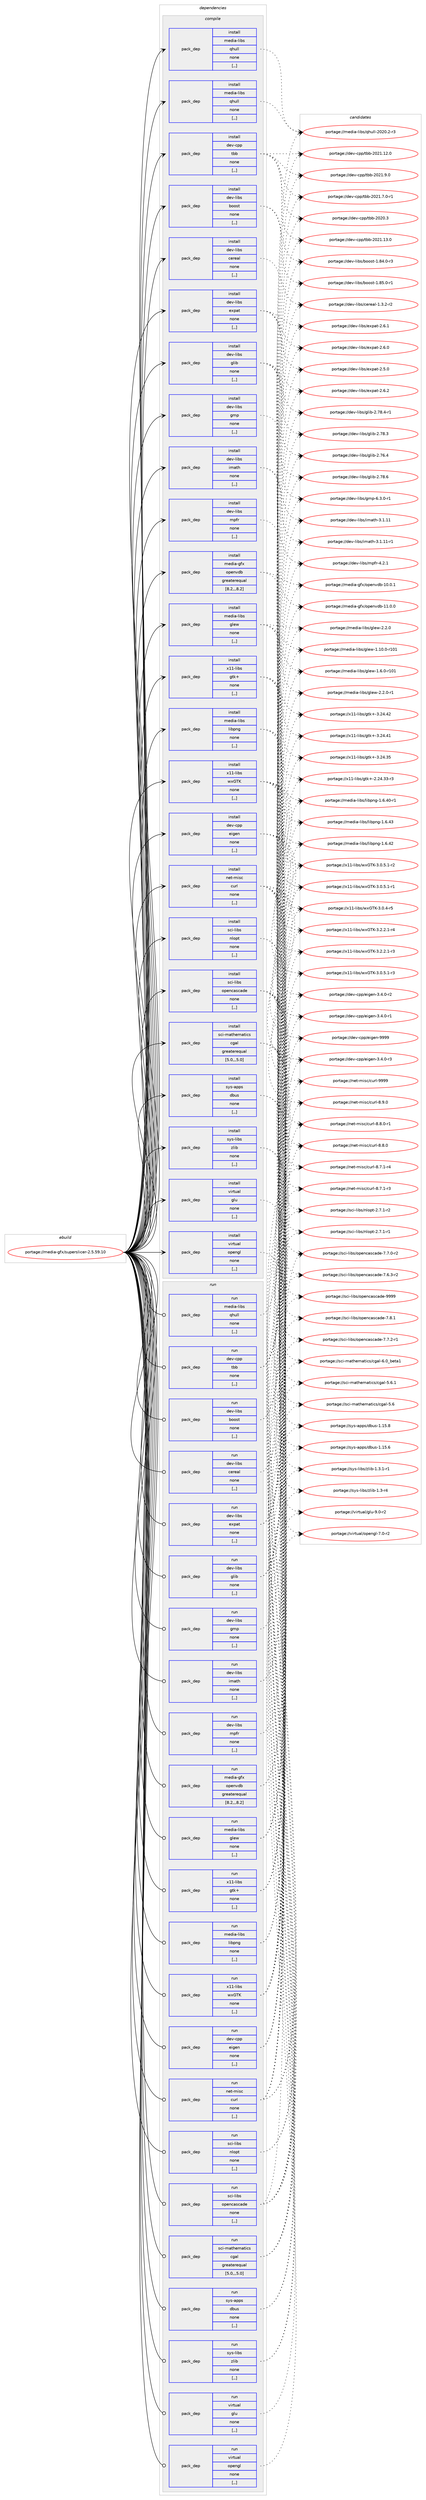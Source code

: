 digraph prolog {

# *************
# Graph options
# *************

newrank=true;
concentrate=true;
compound=true;
graph [rankdir=LR,fontname=Helvetica,fontsize=10,ranksep=1.5];#, ranksep=2.5, nodesep=0.2];
edge  [arrowhead=vee];
node  [fontname=Helvetica,fontsize=10];

# **********
# The ebuild
# **********

subgraph cluster_leftcol {
color=gray;
label=<<i>ebuild</i>>;
id [label="portage://media-gfx/superslicer-2.5.59.10", color=red, width=4, href="../media-gfx/superslicer-2.5.59.10.svg"];
}

# ****************
# The dependencies
# ****************

subgraph cluster_midcol {
color=gray;
label=<<i>dependencies</i>>;
subgraph cluster_compile {
fillcolor="#eeeeee";
style=filled;
label=<<i>compile</i>>;
subgraph pack218010 {
dependency294420 [label=<<TABLE BORDER="0" CELLBORDER="1" CELLSPACING="0" CELLPADDING="4" WIDTH="220"><TR><TD ROWSPAN="6" CELLPADDING="30">pack_dep</TD></TR><TR><TD WIDTH="110">install</TD></TR><TR><TD>dev-cpp</TD></TR><TR><TD>eigen</TD></TR><TR><TD>none</TD></TR><TR><TD>[,,]</TD></TR></TABLE>>, shape=none, color=blue];
}
id:e -> dependency294420:w [weight=20,style="solid",arrowhead="vee"];
subgraph pack218011 {
dependency294421 [label=<<TABLE BORDER="0" CELLBORDER="1" CELLSPACING="0" CELLPADDING="4" WIDTH="220"><TR><TD ROWSPAN="6" CELLPADDING="30">pack_dep</TD></TR><TR><TD WIDTH="110">install</TD></TR><TR><TD>dev-cpp</TD></TR><TR><TD>tbb</TD></TR><TR><TD>none</TD></TR><TR><TD>[,,]</TD></TR></TABLE>>, shape=none, color=blue];
}
id:e -> dependency294421:w [weight=20,style="solid",arrowhead="vee"];
subgraph pack218012 {
dependency294422 [label=<<TABLE BORDER="0" CELLBORDER="1" CELLSPACING="0" CELLPADDING="4" WIDTH="220"><TR><TD ROWSPAN="6" CELLPADDING="30">pack_dep</TD></TR><TR><TD WIDTH="110">install</TD></TR><TR><TD>dev-libs</TD></TR><TR><TD>boost</TD></TR><TR><TD>none</TD></TR><TR><TD>[,,]</TD></TR></TABLE>>, shape=none, color=blue];
}
id:e -> dependency294422:w [weight=20,style="solid",arrowhead="vee"];
subgraph pack218013 {
dependency294423 [label=<<TABLE BORDER="0" CELLBORDER="1" CELLSPACING="0" CELLPADDING="4" WIDTH="220"><TR><TD ROWSPAN="6" CELLPADDING="30">pack_dep</TD></TR><TR><TD WIDTH="110">install</TD></TR><TR><TD>dev-libs</TD></TR><TR><TD>cereal</TD></TR><TR><TD>none</TD></TR><TR><TD>[,,]</TD></TR></TABLE>>, shape=none, color=blue];
}
id:e -> dependency294423:w [weight=20,style="solid",arrowhead="vee"];
subgraph pack218014 {
dependency294424 [label=<<TABLE BORDER="0" CELLBORDER="1" CELLSPACING="0" CELLPADDING="4" WIDTH="220"><TR><TD ROWSPAN="6" CELLPADDING="30">pack_dep</TD></TR><TR><TD WIDTH="110">install</TD></TR><TR><TD>dev-libs</TD></TR><TR><TD>expat</TD></TR><TR><TD>none</TD></TR><TR><TD>[,,]</TD></TR></TABLE>>, shape=none, color=blue];
}
id:e -> dependency294424:w [weight=20,style="solid",arrowhead="vee"];
subgraph pack218015 {
dependency294425 [label=<<TABLE BORDER="0" CELLBORDER="1" CELLSPACING="0" CELLPADDING="4" WIDTH="220"><TR><TD ROWSPAN="6" CELLPADDING="30">pack_dep</TD></TR><TR><TD WIDTH="110">install</TD></TR><TR><TD>dev-libs</TD></TR><TR><TD>glib</TD></TR><TR><TD>none</TD></TR><TR><TD>[,,]</TD></TR></TABLE>>, shape=none, color=blue];
}
id:e -> dependency294425:w [weight=20,style="solid",arrowhead="vee"];
subgraph pack218016 {
dependency294426 [label=<<TABLE BORDER="0" CELLBORDER="1" CELLSPACING="0" CELLPADDING="4" WIDTH="220"><TR><TD ROWSPAN="6" CELLPADDING="30">pack_dep</TD></TR><TR><TD WIDTH="110">install</TD></TR><TR><TD>dev-libs</TD></TR><TR><TD>gmp</TD></TR><TR><TD>none</TD></TR><TR><TD>[,,]</TD></TR></TABLE>>, shape=none, color=blue];
}
id:e -> dependency294426:w [weight=20,style="solid",arrowhead="vee"];
subgraph pack218017 {
dependency294427 [label=<<TABLE BORDER="0" CELLBORDER="1" CELLSPACING="0" CELLPADDING="4" WIDTH="220"><TR><TD ROWSPAN="6" CELLPADDING="30">pack_dep</TD></TR><TR><TD WIDTH="110">install</TD></TR><TR><TD>dev-libs</TD></TR><TR><TD>imath</TD></TR><TR><TD>none</TD></TR><TR><TD>[,,]</TD></TR></TABLE>>, shape=none, color=blue];
}
id:e -> dependency294427:w [weight=20,style="solid",arrowhead="vee"];
subgraph pack218018 {
dependency294428 [label=<<TABLE BORDER="0" CELLBORDER="1" CELLSPACING="0" CELLPADDING="4" WIDTH="220"><TR><TD ROWSPAN="6" CELLPADDING="30">pack_dep</TD></TR><TR><TD WIDTH="110">install</TD></TR><TR><TD>dev-libs</TD></TR><TR><TD>mpfr</TD></TR><TR><TD>none</TD></TR><TR><TD>[,,]</TD></TR></TABLE>>, shape=none, color=blue];
}
id:e -> dependency294428:w [weight=20,style="solid",arrowhead="vee"];
subgraph pack218019 {
dependency294429 [label=<<TABLE BORDER="0" CELLBORDER="1" CELLSPACING="0" CELLPADDING="4" WIDTH="220"><TR><TD ROWSPAN="6" CELLPADDING="30">pack_dep</TD></TR><TR><TD WIDTH="110">install</TD></TR><TR><TD>media-gfx</TD></TR><TR><TD>openvdb</TD></TR><TR><TD>greaterequal</TD></TR><TR><TD>[8.2,,,8.2]</TD></TR></TABLE>>, shape=none, color=blue];
}
id:e -> dependency294429:w [weight=20,style="solid",arrowhead="vee"];
subgraph pack218020 {
dependency294430 [label=<<TABLE BORDER="0" CELLBORDER="1" CELLSPACING="0" CELLPADDING="4" WIDTH="220"><TR><TD ROWSPAN="6" CELLPADDING="30">pack_dep</TD></TR><TR><TD WIDTH="110">install</TD></TR><TR><TD>media-libs</TD></TR><TR><TD>glew</TD></TR><TR><TD>none</TD></TR><TR><TD>[,,]</TD></TR></TABLE>>, shape=none, color=blue];
}
id:e -> dependency294430:w [weight=20,style="solid",arrowhead="vee"];
subgraph pack218021 {
dependency294431 [label=<<TABLE BORDER="0" CELLBORDER="1" CELLSPACING="0" CELLPADDING="4" WIDTH="220"><TR><TD ROWSPAN="6" CELLPADDING="30">pack_dep</TD></TR><TR><TD WIDTH="110">install</TD></TR><TR><TD>media-libs</TD></TR><TR><TD>libpng</TD></TR><TR><TD>none</TD></TR><TR><TD>[,,]</TD></TR></TABLE>>, shape=none, color=blue];
}
id:e -> dependency294431:w [weight=20,style="solid",arrowhead="vee"];
subgraph pack218022 {
dependency294432 [label=<<TABLE BORDER="0" CELLBORDER="1" CELLSPACING="0" CELLPADDING="4" WIDTH="220"><TR><TD ROWSPAN="6" CELLPADDING="30">pack_dep</TD></TR><TR><TD WIDTH="110">install</TD></TR><TR><TD>media-libs</TD></TR><TR><TD>qhull</TD></TR><TR><TD>none</TD></TR><TR><TD>[,,]</TD></TR></TABLE>>, shape=none, color=blue];
}
id:e -> dependency294432:w [weight=20,style="solid",arrowhead="vee"];
subgraph pack218023 {
dependency294433 [label=<<TABLE BORDER="0" CELLBORDER="1" CELLSPACING="0" CELLPADDING="4" WIDTH="220"><TR><TD ROWSPAN="6" CELLPADDING="30">pack_dep</TD></TR><TR><TD WIDTH="110">install</TD></TR><TR><TD>media-libs</TD></TR><TR><TD>qhull</TD></TR><TR><TD>none</TD></TR><TR><TD>[,,]</TD></TR></TABLE>>, shape=none, color=blue];
}
id:e -> dependency294433:w [weight=20,style="solid",arrowhead="vee"];
subgraph pack218024 {
dependency294434 [label=<<TABLE BORDER="0" CELLBORDER="1" CELLSPACING="0" CELLPADDING="4" WIDTH="220"><TR><TD ROWSPAN="6" CELLPADDING="30">pack_dep</TD></TR><TR><TD WIDTH="110">install</TD></TR><TR><TD>net-misc</TD></TR><TR><TD>curl</TD></TR><TR><TD>none</TD></TR><TR><TD>[,,]</TD></TR></TABLE>>, shape=none, color=blue];
}
id:e -> dependency294434:w [weight=20,style="solid",arrowhead="vee"];
subgraph pack218025 {
dependency294435 [label=<<TABLE BORDER="0" CELLBORDER="1" CELLSPACING="0" CELLPADDING="4" WIDTH="220"><TR><TD ROWSPAN="6" CELLPADDING="30">pack_dep</TD></TR><TR><TD WIDTH="110">install</TD></TR><TR><TD>sci-libs</TD></TR><TR><TD>nlopt</TD></TR><TR><TD>none</TD></TR><TR><TD>[,,]</TD></TR></TABLE>>, shape=none, color=blue];
}
id:e -> dependency294435:w [weight=20,style="solid",arrowhead="vee"];
subgraph pack218026 {
dependency294436 [label=<<TABLE BORDER="0" CELLBORDER="1" CELLSPACING="0" CELLPADDING="4" WIDTH="220"><TR><TD ROWSPAN="6" CELLPADDING="30">pack_dep</TD></TR><TR><TD WIDTH="110">install</TD></TR><TR><TD>sci-libs</TD></TR><TR><TD>opencascade</TD></TR><TR><TD>none</TD></TR><TR><TD>[,,]</TD></TR></TABLE>>, shape=none, color=blue];
}
id:e -> dependency294436:w [weight=20,style="solid",arrowhead="vee"];
subgraph pack218027 {
dependency294437 [label=<<TABLE BORDER="0" CELLBORDER="1" CELLSPACING="0" CELLPADDING="4" WIDTH="220"><TR><TD ROWSPAN="6" CELLPADDING="30">pack_dep</TD></TR><TR><TD WIDTH="110">install</TD></TR><TR><TD>sci-mathematics</TD></TR><TR><TD>cgal</TD></TR><TR><TD>greaterequal</TD></TR><TR><TD>[5.0,,,5.0]</TD></TR></TABLE>>, shape=none, color=blue];
}
id:e -> dependency294437:w [weight=20,style="solid",arrowhead="vee"];
subgraph pack218028 {
dependency294438 [label=<<TABLE BORDER="0" CELLBORDER="1" CELLSPACING="0" CELLPADDING="4" WIDTH="220"><TR><TD ROWSPAN="6" CELLPADDING="30">pack_dep</TD></TR><TR><TD WIDTH="110">install</TD></TR><TR><TD>sys-apps</TD></TR><TR><TD>dbus</TD></TR><TR><TD>none</TD></TR><TR><TD>[,,]</TD></TR></TABLE>>, shape=none, color=blue];
}
id:e -> dependency294438:w [weight=20,style="solid",arrowhead="vee"];
subgraph pack218029 {
dependency294439 [label=<<TABLE BORDER="0" CELLBORDER="1" CELLSPACING="0" CELLPADDING="4" WIDTH="220"><TR><TD ROWSPAN="6" CELLPADDING="30">pack_dep</TD></TR><TR><TD WIDTH="110">install</TD></TR><TR><TD>sys-libs</TD></TR><TR><TD>zlib</TD></TR><TR><TD>none</TD></TR><TR><TD>[,,]</TD></TR></TABLE>>, shape=none, color=blue];
}
id:e -> dependency294439:w [weight=20,style="solid",arrowhead="vee"];
subgraph pack218030 {
dependency294440 [label=<<TABLE BORDER="0" CELLBORDER="1" CELLSPACING="0" CELLPADDING="4" WIDTH="220"><TR><TD ROWSPAN="6" CELLPADDING="30">pack_dep</TD></TR><TR><TD WIDTH="110">install</TD></TR><TR><TD>virtual</TD></TR><TR><TD>glu</TD></TR><TR><TD>none</TD></TR><TR><TD>[,,]</TD></TR></TABLE>>, shape=none, color=blue];
}
id:e -> dependency294440:w [weight=20,style="solid",arrowhead="vee"];
subgraph pack218031 {
dependency294441 [label=<<TABLE BORDER="0" CELLBORDER="1" CELLSPACING="0" CELLPADDING="4" WIDTH="220"><TR><TD ROWSPAN="6" CELLPADDING="30">pack_dep</TD></TR><TR><TD WIDTH="110">install</TD></TR><TR><TD>virtual</TD></TR><TR><TD>opengl</TD></TR><TR><TD>none</TD></TR><TR><TD>[,,]</TD></TR></TABLE>>, shape=none, color=blue];
}
id:e -> dependency294441:w [weight=20,style="solid",arrowhead="vee"];
subgraph pack218032 {
dependency294442 [label=<<TABLE BORDER="0" CELLBORDER="1" CELLSPACING="0" CELLPADDING="4" WIDTH="220"><TR><TD ROWSPAN="6" CELLPADDING="30">pack_dep</TD></TR><TR><TD WIDTH="110">install</TD></TR><TR><TD>x11-libs</TD></TR><TR><TD>gtk+</TD></TR><TR><TD>none</TD></TR><TR><TD>[,,]</TD></TR></TABLE>>, shape=none, color=blue];
}
id:e -> dependency294442:w [weight=20,style="solid",arrowhead="vee"];
subgraph pack218033 {
dependency294443 [label=<<TABLE BORDER="0" CELLBORDER="1" CELLSPACING="0" CELLPADDING="4" WIDTH="220"><TR><TD ROWSPAN="6" CELLPADDING="30">pack_dep</TD></TR><TR><TD WIDTH="110">install</TD></TR><TR><TD>x11-libs</TD></TR><TR><TD>wxGTK</TD></TR><TR><TD>none</TD></TR><TR><TD>[,,]</TD></TR></TABLE>>, shape=none, color=blue];
}
id:e -> dependency294443:w [weight=20,style="solid",arrowhead="vee"];
}
subgraph cluster_compileandrun {
fillcolor="#eeeeee";
style=filled;
label=<<i>compile and run</i>>;
}
subgraph cluster_run {
fillcolor="#eeeeee";
style=filled;
label=<<i>run</i>>;
subgraph pack218034 {
dependency294444 [label=<<TABLE BORDER="0" CELLBORDER="1" CELLSPACING="0" CELLPADDING="4" WIDTH="220"><TR><TD ROWSPAN="6" CELLPADDING="30">pack_dep</TD></TR><TR><TD WIDTH="110">run</TD></TR><TR><TD>dev-cpp</TD></TR><TR><TD>eigen</TD></TR><TR><TD>none</TD></TR><TR><TD>[,,]</TD></TR></TABLE>>, shape=none, color=blue];
}
id:e -> dependency294444:w [weight=20,style="solid",arrowhead="odot"];
subgraph pack218035 {
dependency294445 [label=<<TABLE BORDER="0" CELLBORDER="1" CELLSPACING="0" CELLPADDING="4" WIDTH="220"><TR><TD ROWSPAN="6" CELLPADDING="30">pack_dep</TD></TR><TR><TD WIDTH="110">run</TD></TR><TR><TD>dev-cpp</TD></TR><TR><TD>tbb</TD></TR><TR><TD>none</TD></TR><TR><TD>[,,]</TD></TR></TABLE>>, shape=none, color=blue];
}
id:e -> dependency294445:w [weight=20,style="solid",arrowhead="odot"];
subgraph pack218036 {
dependency294446 [label=<<TABLE BORDER="0" CELLBORDER="1" CELLSPACING="0" CELLPADDING="4" WIDTH="220"><TR><TD ROWSPAN="6" CELLPADDING="30">pack_dep</TD></TR><TR><TD WIDTH="110">run</TD></TR><TR><TD>dev-libs</TD></TR><TR><TD>boost</TD></TR><TR><TD>none</TD></TR><TR><TD>[,,]</TD></TR></TABLE>>, shape=none, color=blue];
}
id:e -> dependency294446:w [weight=20,style="solid",arrowhead="odot"];
subgraph pack218037 {
dependency294447 [label=<<TABLE BORDER="0" CELLBORDER="1" CELLSPACING="0" CELLPADDING="4" WIDTH="220"><TR><TD ROWSPAN="6" CELLPADDING="30">pack_dep</TD></TR><TR><TD WIDTH="110">run</TD></TR><TR><TD>dev-libs</TD></TR><TR><TD>cereal</TD></TR><TR><TD>none</TD></TR><TR><TD>[,,]</TD></TR></TABLE>>, shape=none, color=blue];
}
id:e -> dependency294447:w [weight=20,style="solid",arrowhead="odot"];
subgraph pack218038 {
dependency294448 [label=<<TABLE BORDER="0" CELLBORDER="1" CELLSPACING="0" CELLPADDING="4" WIDTH="220"><TR><TD ROWSPAN="6" CELLPADDING="30">pack_dep</TD></TR><TR><TD WIDTH="110">run</TD></TR><TR><TD>dev-libs</TD></TR><TR><TD>expat</TD></TR><TR><TD>none</TD></TR><TR><TD>[,,]</TD></TR></TABLE>>, shape=none, color=blue];
}
id:e -> dependency294448:w [weight=20,style="solid",arrowhead="odot"];
subgraph pack218039 {
dependency294449 [label=<<TABLE BORDER="0" CELLBORDER="1" CELLSPACING="0" CELLPADDING="4" WIDTH="220"><TR><TD ROWSPAN="6" CELLPADDING="30">pack_dep</TD></TR><TR><TD WIDTH="110">run</TD></TR><TR><TD>dev-libs</TD></TR><TR><TD>glib</TD></TR><TR><TD>none</TD></TR><TR><TD>[,,]</TD></TR></TABLE>>, shape=none, color=blue];
}
id:e -> dependency294449:w [weight=20,style="solid",arrowhead="odot"];
subgraph pack218040 {
dependency294450 [label=<<TABLE BORDER="0" CELLBORDER="1" CELLSPACING="0" CELLPADDING="4" WIDTH="220"><TR><TD ROWSPAN="6" CELLPADDING="30">pack_dep</TD></TR><TR><TD WIDTH="110">run</TD></TR><TR><TD>dev-libs</TD></TR><TR><TD>gmp</TD></TR><TR><TD>none</TD></TR><TR><TD>[,,]</TD></TR></TABLE>>, shape=none, color=blue];
}
id:e -> dependency294450:w [weight=20,style="solid",arrowhead="odot"];
subgraph pack218041 {
dependency294451 [label=<<TABLE BORDER="0" CELLBORDER="1" CELLSPACING="0" CELLPADDING="4" WIDTH="220"><TR><TD ROWSPAN="6" CELLPADDING="30">pack_dep</TD></TR><TR><TD WIDTH="110">run</TD></TR><TR><TD>dev-libs</TD></TR><TR><TD>imath</TD></TR><TR><TD>none</TD></TR><TR><TD>[,,]</TD></TR></TABLE>>, shape=none, color=blue];
}
id:e -> dependency294451:w [weight=20,style="solid",arrowhead="odot"];
subgraph pack218042 {
dependency294452 [label=<<TABLE BORDER="0" CELLBORDER="1" CELLSPACING="0" CELLPADDING="4" WIDTH="220"><TR><TD ROWSPAN="6" CELLPADDING="30">pack_dep</TD></TR><TR><TD WIDTH="110">run</TD></TR><TR><TD>dev-libs</TD></TR><TR><TD>mpfr</TD></TR><TR><TD>none</TD></TR><TR><TD>[,,]</TD></TR></TABLE>>, shape=none, color=blue];
}
id:e -> dependency294452:w [weight=20,style="solid",arrowhead="odot"];
subgraph pack218043 {
dependency294453 [label=<<TABLE BORDER="0" CELLBORDER="1" CELLSPACING="0" CELLPADDING="4" WIDTH="220"><TR><TD ROWSPAN="6" CELLPADDING="30">pack_dep</TD></TR><TR><TD WIDTH="110">run</TD></TR><TR><TD>media-gfx</TD></TR><TR><TD>openvdb</TD></TR><TR><TD>greaterequal</TD></TR><TR><TD>[8.2,,,8.2]</TD></TR></TABLE>>, shape=none, color=blue];
}
id:e -> dependency294453:w [weight=20,style="solid",arrowhead="odot"];
subgraph pack218044 {
dependency294454 [label=<<TABLE BORDER="0" CELLBORDER="1" CELLSPACING="0" CELLPADDING="4" WIDTH="220"><TR><TD ROWSPAN="6" CELLPADDING="30">pack_dep</TD></TR><TR><TD WIDTH="110">run</TD></TR><TR><TD>media-libs</TD></TR><TR><TD>glew</TD></TR><TR><TD>none</TD></TR><TR><TD>[,,]</TD></TR></TABLE>>, shape=none, color=blue];
}
id:e -> dependency294454:w [weight=20,style="solid",arrowhead="odot"];
subgraph pack218045 {
dependency294455 [label=<<TABLE BORDER="0" CELLBORDER="1" CELLSPACING="0" CELLPADDING="4" WIDTH="220"><TR><TD ROWSPAN="6" CELLPADDING="30">pack_dep</TD></TR><TR><TD WIDTH="110">run</TD></TR><TR><TD>media-libs</TD></TR><TR><TD>libpng</TD></TR><TR><TD>none</TD></TR><TR><TD>[,,]</TD></TR></TABLE>>, shape=none, color=blue];
}
id:e -> dependency294455:w [weight=20,style="solid",arrowhead="odot"];
subgraph pack218046 {
dependency294456 [label=<<TABLE BORDER="0" CELLBORDER="1" CELLSPACING="0" CELLPADDING="4" WIDTH="220"><TR><TD ROWSPAN="6" CELLPADDING="30">pack_dep</TD></TR><TR><TD WIDTH="110">run</TD></TR><TR><TD>media-libs</TD></TR><TR><TD>qhull</TD></TR><TR><TD>none</TD></TR><TR><TD>[,,]</TD></TR></TABLE>>, shape=none, color=blue];
}
id:e -> dependency294456:w [weight=20,style="solid",arrowhead="odot"];
subgraph pack218047 {
dependency294457 [label=<<TABLE BORDER="0" CELLBORDER="1" CELLSPACING="0" CELLPADDING="4" WIDTH="220"><TR><TD ROWSPAN="6" CELLPADDING="30">pack_dep</TD></TR><TR><TD WIDTH="110">run</TD></TR><TR><TD>net-misc</TD></TR><TR><TD>curl</TD></TR><TR><TD>none</TD></TR><TR><TD>[,,]</TD></TR></TABLE>>, shape=none, color=blue];
}
id:e -> dependency294457:w [weight=20,style="solid",arrowhead="odot"];
subgraph pack218048 {
dependency294458 [label=<<TABLE BORDER="0" CELLBORDER="1" CELLSPACING="0" CELLPADDING="4" WIDTH="220"><TR><TD ROWSPAN="6" CELLPADDING="30">pack_dep</TD></TR><TR><TD WIDTH="110">run</TD></TR><TR><TD>sci-libs</TD></TR><TR><TD>nlopt</TD></TR><TR><TD>none</TD></TR><TR><TD>[,,]</TD></TR></TABLE>>, shape=none, color=blue];
}
id:e -> dependency294458:w [weight=20,style="solid",arrowhead="odot"];
subgraph pack218049 {
dependency294459 [label=<<TABLE BORDER="0" CELLBORDER="1" CELLSPACING="0" CELLPADDING="4" WIDTH="220"><TR><TD ROWSPAN="6" CELLPADDING="30">pack_dep</TD></TR><TR><TD WIDTH="110">run</TD></TR><TR><TD>sci-libs</TD></TR><TR><TD>opencascade</TD></TR><TR><TD>none</TD></TR><TR><TD>[,,]</TD></TR></TABLE>>, shape=none, color=blue];
}
id:e -> dependency294459:w [weight=20,style="solid",arrowhead="odot"];
subgraph pack218050 {
dependency294460 [label=<<TABLE BORDER="0" CELLBORDER="1" CELLSPACING="0" CELLPADDING="4" WIDTH="220"><TR><TD ROWSPAN="6" CELLPADDING="30">pack_dep</TD></TR><TR><TD WIDTH="110">run</TD></TR><TR><TD>sci-mathematics</TD></TR><TR><TD>cgal</TD></TR><TR><TD>greaterequal</TD></TR><TR><TD>[5.0,,,5.0]</TD></TR></TABLE>>, shape=none, color=blue];
}
id:e -> dependency294460:w [weight=20,style="solid",arrowhead="odot"];
subgraph pack218051 {
dependency294461 [label=<<TABLE BORDER="0" CELLBORDER="1" CELLSPACING="0" CELLPADDING="4" WIDTH="220"><TR><TD ROWSPAN="6" CELLPADDING="30">pack_dep</TD></TR><TR><TD WIDTH="110">run</TD></TR><TR><TD>sys-apps</TD></TR><TR><TD>dbus</TD></TR><TR><TD>none</TD></TR><TR><TD>[,,]</TD></TR></TABLE>>, shape=none, color=blue];
}
id:e -> dependency294461:w [weight=20,style="solid",arrowhead="odot"];
subgraph pack218052 {
dependency294462 [label=<<TABLE BORDER="0" CELLBORDER="1" CELLSPACING="0" CELLPADDING="4" WIDTH="220"><TR><TD ROWSPAN="6" CELLPADDING="30">pack_dep</TD></TR><TR><TD WIDTH="110">run</TD></TR><TR><TD>sys-libs</TD></TR><TR><TD>zlib</TD></TR><TR><TD>none</TD></TR><TR><TD>[,,]</TD></TR></TABLE>>, shape=none, color=blue];
}
id:e -> dependency294462:w [weight=20,style="solid",arrowhead="odot"];
subgraph pack218053 {
dependency294463 [label=<<TABLE BORDER="0" CELLBORDER="1" CELLSPACING="0" CELLPADDING="4" WIDTH="220"><TR><TD ROWSPAN="6" CELLPADDING="30">pack_dep</TD></TR><TR><TD WIDTH="110">run</TD></TR><TR><TD>virtual</TD></TR><TR><TD>glu</TD></TR><TR><TD>none</TD></TR><TR><TD>[,,]</TD></TR></TABLE>>, shape=none, color=blue];
}
id:e -> dependency294463:w [weight=20,style="solid",arrowhead="odot"];
subgraph pack218054 {
dependency294464 [label=<<TABLE BORDER="0" CELLBORDER="1" CELLSPACING="0" CELLPADDING="4" WIDTH="220"><TR><TD ROWSPAN="6" CELLPADDING="30">pack_dep</TD></TR><TR><TD WIDTH="110">run</TD></TR><TR><TD>virtual</TD></TR><TR><TD>opengl</TD></TR><TR><TD>none</TD></TR><TR><TD>[,,]</TD></TR></TABLE>>, shape=none, color=blue];
}
id:e -> dependency294464:w [weight=20,style="solid",arrowhead="odot"];
subgraph pack218055 {
dependency294465 [label=<<TABLE BORDER="0" CELLBORDER="1" CELLSPACING="0" CELLPADDING="4" WIDTH="220"><TR><TD ROWSPAN="6" CELLPADDING="30">pack_dep</TD></TR><TR><TD WIDTH="110">run</TD></TR><TR><TD>x11-libs</TD></TR><TR><TD>gtk+</TD></TR><TR><TD>none</TD></TR><TR><TD>[,,]</TD></TR></TABLE>>, shape=none, color=blue];
}
id:e -> dependency294465:w [weight=20,style="solid",arrowhead="odot"];
subgraph pack218056 {
dependency294466 [label=<<TABLE BORDER="0" CELLBORDER="1" CELLSPACING="0" CELLPADDING="4" WIDTH="220"><TR><TD ROWSPAN="6" CELLPADDING="30">pack_dep</TD></TR><TR><TD WIDTH="110">run</TD></TR><TR><TD>x11-libs</TD></TR><TR><TD>wxGTK</TD></TR><TR><TD>none</TD></TR><TR><TD>[,,]</TD></TR></TABLE>>, shape=none, color=blue];
}
id:e -> dependency294466:w [weight=20,style="solid",arrowhead="odot"];
}
}

# **************
# The candidates
# **************

subgraph cluster_choices {
rank=same;
color=gray;
label=<<i>candidates</i>>;

subgraph choice218010 {
color=black;
nodesep=1;
choice1001011184599112112471011051031011104557575757 [label="portage://dev-cpp/eigen-9999", color=red, width=4,href="../dev-cpp/eigen-9999.svg"];
choice1001011184599112112471011051031011104551465246484511451 [label="portage://dev-cpp/eigen-3.4.0-r3", color=red, width=4,href="../dev-cpp/eigen-3.4.0-r3.svg"];
choice1001011184599112112471011051031011104551465246484511450 [label="portage://dev-cpp/eigen-3.4.0-r2", color=red, width=4,href="../dev-cpp/eigen-3.4.0-r2.svg"];
choice1001011184599112112471011051031011104551465246484511449 [label="portage://dev-cpp/eigen-3.4.0-r1", color=red, width=4,href="../dev-cpp/eigen-3.4.0-r1.svg"];
dependency294420:e -> choice1001011184599112112471011051031011104557575757:w [style=dotted,weight="100"];
dependency294420:e -> choice1001011184599112112471011051031011104551465246484511451:w [style=dotted,weight="100"];
dependency294420:e -> choice1001011184599112112471011051031011104551465246484511450:w [style=dotted,weight="100"];
dependency294420:e -> choice1001011184599112112471011051031011104551465246484511449:w [style=dotted,weight="100"];
}
subgraph choice218011 {
color=black;
nodesep=1;
choice100101118459911211247116989845504850494649514648 [label="portage://dev-cpp/tbb-2021.13.0", color=red, width=4,href="../dev-cpp/tbb-2021.13.0.svg"];
choice100101118459911211247116989845504850494649504648 [label="portage://dev-cpp/tbb-2021.12.0", color=red, width=4,href="../dev-cpp/tbb-2021.12.0.svg"];
choice1001011184599112112471169898455048504946574648 [label="portage://dev-cpp/tbb-2021.9.0", color=red, width=4,href="../dev-cpp/tbb-2021.9.0.svg"];
choice10010111845991121124711698984550485049465546484511449 [label="portage://dev-cpp/tbb-2021.7.0-r1", color=red, width=4,href="../dev-cpp/tbb-2021.7.0-r1.svg"];
choice100101118459911211247116989845504850484651 [label="portage://dev-cpp/tbb-2020.3", color=red, width=4,href="../dev-cpp/tbb-2020.3.svg"];
dependency294421:e -> choice100101118459911211247116989845504850494649514648:w [style=dotted,weight="100"];
dependency294421:e -> choice100101118459911211247116989845504850494649504648:w [style=dotted,weight="100"];
dependency294421:e -> choice1001011184599112112471169898455048504946574648:w [style=dotted,weight="100"];
dependency294421:e -> choice10010111845991121124711698984550485049465546484511449:w [style=dotted,weight="100"];
dependency294421:e -> choice100101118459911211247116989845504850484651:w [style=dotted,weight="100"];
}
subgraph choice218012 {
color=black;
nodesep=1;
choice10010111845108105981154798111111115116454946565346484511449 [label="portage://dev-libs/boost-1.85.0-r1", color=red, width=4,href="../dev-libs/boost-1.85.0-r1.svg"];
choice10010111845108105981154798111111115116454946565246484511451 [label="portage://dev-libs/boost-1.84.0-r3", color=red, width=4,href="../dev-libs/boost-1.84.0-r3.svg"];
dependency294422:e -> choice10010111845108105981154798111111115116454946565346484511449:w [style=dotted,weight="100"];
dependency294422:e -> choice10010111845108105981154798111111115116454946565246484511451:w [style=dotted,weight="100"];
}
subgraph choice218013 {
color=black;
nodesep=1;
choice10010111845108105981154799101114101971084549465146504511450 [label="portage://dev-libs/cereal-1.3.2-r2", color=red, width=4,href="../dev-libs/cereal-1.3.2-r2.svg"];
dependency294423:e -> choice10010111845108105981154799101114101971084549465146504511450:w [style=dotted,weight="100"];
}
subgraph choice218014 {
color=black;
nodesep=1;
choice10010111845108105981154710112011297116455046544650 [label="portage://dev-libs/expat-2.6.2", color=red, width=4,href="../dev-libs/expat-2.6.2.svg"];
choice10010111845108105981154710112011297116455046544649 [label="portage://dev-libs/expat-2.6.1", color=red, width=4,href="../dev-libs/expat-2.6.1.svg"];
choice10010111845108105981154710112011297116455046544648 [label="portage://dev-libs/expat-2.6.0", color=red, width=4,href="../dev-libs/expat-2.6.0.svg"];
choice10010111845108105981154710112011297116455046534648 [label="portage://dev-libs/expat-2.5.0", color=red, width=4,href="../dev-libs/expat-2.5.0.svg"];
dependency294424:e -> choice10010111845108105981154710112011297116455046544650:w [style=dotted,weight="100"];
dependency294424:e -> choice10010111845108105981154710112011297116455046544649:w [style=dotted,weight="100"];
dependency294424:e -> choice10010111845108105981154710112011297116455046544648:w [style=dotted,weight="100"];
dependency294424:e -> choice10010111845108105981154710112011297116455046534648:w [style=dotted,weight="100"];
}
subgraph choice218015 {
color=black;
nodesep=1;
choice1001011184510810598115471031081059845504655564654 [label="portage://dev-libs/glib-2.78.6", color=red, width=4,href="../dev-libs/glib-2.78.6.svg"];
choice10010111845108105981154710310810598455046555646524511449 [label="portage://dev-libs/glib-2.78.4-r1", color=red, width=4,href="../dev-libs/glib-2.78.4-r1.svg"];
choice1001011184510810598115471031081059845504655564651 [label="portage://dev-libs/glib-2.78.3", color=red, width=4,href="../dev-libs/glib-2.78.3.svg"];
choice1001011184510810598115471031081059845504655544652 [label="portage://dev-libs/glib-2.76.4", color=red, width=4,href="../dev-libs/glib-2.76.4.svg"];
dependency294425:e -> choice1001011184510810598115471031081059845504655564654:w [style=dotted,weight="100"];
dependency294425:e -> choice10010111845108105981154710310810598455046555646524511449:w [style=dotted,weight="100"];
dependency294425:e -> choice1001011184510810598115471031081059845504655564651:w [style=dotted,weight="100"];
dependency294425:e -> choice1001011184510810598115471031081059845504655544652:w [style=dotted,weight="100"];
}
subgraph choice218016 {
color=black;
nodesep=1;
choice1001011184510810598115471031091124554465146484511449 [label="portage://dev-libs/gmp-6.3.0-r1", color=red, width=4,href="../dev-libs/gmp-6.3.0-r1.svg"];
dependency294426:e -> choice1001011184510810598115471031091124554465146484511449:w [style=dotted,weight="100"];
}
subgraph choice218017 {
color=black;
nodesep=1;
choice10010111845108105981154710510997116104455146494649494511449 [label="portage://dev-libs/imath-3.1.11-r1", color=red, width=4,href="../dev-libs/imath-3.1.11-r1.svg"];
choice1001011184510810598115471051099711610445514649464949 [label="portage://dev-libs/imath-3.1.11", color=red, width=4,href="../dev-libs/imath-3.1.11.svg"];
dependency294427:e -> choice10010111845108105981154710510997116104455146494649494511449:w [style=dotted,weight="100"];
dependency294427:e -> choice1001011184510810598115471051099711610445514649464949:w [style=dotted,weight="100"];
}
subgraph choice218018 {
color=black;
nodesep=1;
choice100101118451081059811547109112102114455246504649 [label="portage://dev-libs/mpfr-4.2.1", color=red, width=4,href="../dev-libs/mpfr-4.2.1.svg"];
dependency294428:e -> choice100101118451081059811547109112102114455246504649:w [style=dotted,weight="100"];
}
subgraph choice218019 {
color=black;
nodesep=1;
choice1091011001059745103102120471111121011101181009845494946484648 [label="portage://media-gfx/openvdb-11.0.0", color=red, width=4,href="../media-gfx/openvdb-11.0.0.svg"];
choice1091011001059745103102120471111121011101181009845494846484649 [label="portage://media-gfx/openvdb-10.0.1", color=red, width=4,href="../media-gfx/openvdb-10.0.1.svg"];
dependency294429:e -> choice1091011001059745103102120471111121011101181009845494946484648:w [style=dotted,weight="100"];
dependency294429:e -> choice1091011001059745103102120471111121011101181009845494846484649:w [style=dotted,weight="100"];
}
subgraph choice218020 {
color=black;
nodesep=1;
choice109101100105974510810598115471031081011194550465046484511449 [label="portage://media-libs/glew-2.2.0-r1", color=red, width=4,href="../media-libs/glew-2.2.0-r1.svg"];
choice10910110010597451081059811547103108101119455046504648 [label="portage://media-libs/glew-2.2.0", color=red, width=4,href="../media-libs/glew-2.2.0.svg"];
choice109101100105974510810598115471031081011194549464948464845114494849 [label="portage://media-libs/glew-1.10.0-r101", color=red, width=4,href="../media-libs/glew-1.10.0-r101.svg"];
choice1091011001059745108105981154710310810111945494654464845114494849 [label="portage://media-libs/glew-1.6.0-r101", color=red, width=4,href="../media-libs/glew-1.6.0-r101.svg"];
dependency294430:e -> choice109101100105974510810598115471031081011194550465046484511449:w [style=dotted,weight="100"];
dependency294430:e -> choice10910110010597451081059811547103108101119455046504648:w [style=dotted,weight="100"];
dependency294430:e -> choice109101100105974510810598115471031081011194549464948464845114494849:w [style=dotted,weight="100"];
dependency294430:e -> choice1091011001059745108105981154710310810111945494654464845114494849:w [style=dotted,weight="100"];
}
subgraph choice218021 {
color=black;
nodesep=1;
choice109101100105974510810598115471081059811211010345494654465251 [label="portage://media-libs/libpng-1.6.43", color=red, width=4,href="../media-libs/libpng-1.6.43.svg"];
choice109101100105974510810598115471081059811211010345494654465250 [label="portage://media-libs/libpng-1.6.42", color=red, width=4,href="../media-libs/libpng-1.6.42.svg"];
choice1091011001059745108105981154710810598112110103454946544652484511449 [label="portage://media-libs/libpng-1.6.40-r1", color=red, width=4,href="../media-libs/libpng-1.6.40-r1.svg"];
dependency294431:e -> choice109101100105974510810598115471081059811211010345494654465251:w [style=dotted,weight="100"];
dependency294431:e -> choice109101100105974510810598115471081059811211010345494654465250:w [style=dotted,weight="100"];
dependency294431:e -> choice1091011001059745108105981154710810598112110103454946544652484511449:w [style=dotted,weight="100"];
}
subgraph choice218022 {
color=black;
nodesep=1;
choice10910110010597451081059811547113104117108108455048504846504511451 [label="portage://media-libs/qhull-2020.2-r3", color=red, width=4,href="../media-libs/qhull-2020.2-r3.svg"];
dependency294432:e -> choice10910110010597451081059811547113104117108108455048504846504511451:w [style=dotted,weight="100"];
}
subgraph choice218023 {
color=black;
nodesep=1;
choice10910110010597451081059811547113104117108108455048504846504511451 [label="portage://media-libs/qhull-2020.2-r3", color=red, width=4,href="../media-libs/qhull-2020.2-r3.svg"];
dependency294433:e -> choice10910110010597451081059811547113104117108108455048504846504511451:w [style=dotted,weight="100"];
}
subgraph choice218024 {
color=black;
nodesep=1;
choice110101116451091051159947991171141084557575757 [label="portage://net-misc/curl-9999", color=red, width=4,href="../net-misc/curl-9999.svg"];
choice11010111645109105115994799117114108455646574648 [label="portage://net-misc/curl-8.9.0", color=red, width=4,href="../net-misc/curl-8.9.0.svg"];
choice110101116451091051159947991171141084556465646484511449 [label="portage://net-misc/curl-8.8.0-r1", color=red, width=4,href="../net-misc/curl-8.8.0-r1.svg"];
choice11010111645109105115994799117114108455646564648 [label="portage://net-misc/curl-8.8.0", color=red, width=4,href="../net-misc/curl-8.8.0.svg"];
choice110101116451091051159947991171141084556465546494511452 [label="portage://net-misc/curl-8.7.1-r4", color=red, width=4,href="../net-misc/curl-8.7.1-r4.svg"];
choice110101116451091051159947991171141084556465546494511451 [label="portage://net-misc/curl-8.7.1-r3", color=red, width=4,href="../net-misc/curl-8.7.1-r3.svg"];
dependency294434:e -> choice110101116451091051159947991171141084557575757:w [style=dotted,weight="100"];
dependency294434:e -> choice11010111645109105115994799117114108455646574648:w [style=dotted,weight="100"];
dependency294434:e -> choice110101116451091051159947991171141084556465646484511449:w [style=dotted,weight="100"];
dependency294434:e -> choice11010111645109105115994799117114108455646564648:w [style=dotted,weight="100"];
dependency294434:e -> choice110101116451091051159947991171141084556465546494511452:w [style=dotted,weight="100"];
dependency294434:e -> choice110101116451091051159947991171141084556465546494511451:w [style=dotted,weight="100"];
}
subgraph choice218025 {
color=black;
nodesep=1;
choice115991054510810598115471101081111121164550465546494511450 [label="portage://sci-libs/nlopt-2.7.1-r2", color=red, width=4,href="../sci-libs/nlopt-2.7.1-r2.svg"];
choice115991054510810598115471101081111121164550465546494511449 [label="portage://sci-libs/nlopt-2.7.1-r1", color=red, width=4,href="../sci-libs/nlopt-2.7.1-r1.svg"];
dependency294435:e -> choice115991054510810598115471101081111121164550465546494511450:w [style=dotted,weight="100"];
dependency294435:e -> choice115991054510810598115471101081111121164550465546494511449:w [style=dotted,weight="100"];
}
subgraph choice218026 {
color=black;
nodesep=1;
choice11599105451081059811547111112101110999711599971001014557575757 [label="portage://sci-libs/opencascade-9999", color=red, width=4,href="../sci-libs/opencascade-9999.svg"];
choice1159910545108105981154711111210111099971159997100101455546564649 [label="portage://sci-libs/opencascade-7.8.1", color=red, width=4,href="../sci-libs/opencascade-7.8.1.svg"];
choice11599105451081059811547111112101110999711599971001014555465546504511449 [label="portage://sci-libs/opencascade-7.7.2-r1", color=red, width=4,href="../sci-libs/opencascade-7.7.2-r1.svg"];
choice11599105451081059811547111112101110999711599971001014555465546484511450 [label="portage://sci-libs/opencascade-7.7.0-r2", color=red, width=4,href="../sci-libs/opencascade-7.7.0-r2.svg"];
choice11599105451081059811547111112101110999711599971001014555465446514511450 [label="portage://sci-libs/opencascade-7.6.3-r2", color=red, width=4,href="../sci-libs/opencascade-7.6.3-r2.svg"];
dependency294436:e -> choice11599105451081059811547111112101110999711599971001014557575757:w [style=dotted,weight="100"];
dependency294436:e -> choice1159910545108105981154711111210111099971159997100101455546564649:w [style=dotted,weight="100"];
dependency294436:e -> choice11599105451081059811547111112101110999711599971001014555465546504511449:w [style=dotted,weight="100"];
dependency294436:e -> choice11599105451081059811547111112101110999711599971001014555465546484511450:w [style=dotted,weight="100"];
dependency294436:e -> choice11599105451081059811547111112101110999711599971001014555465446514511450:w [style=dotted,weight="100"];
}
subgraph choice218027 {
color=black;
nodesep=1;
choice11599105451099711610410110997116105991154799103971084554464895981011169749 [label="portage://sci-mathematics/cgal-6.0_beta1", color=red, width=4,href="../sci-mathematics/cgal-6.0_beta1.svg"];
choice1159910545109971161041011099711610599115479910397108455346544649 [label="portage://sci-mathematics/cgal-5.6.1", color=red, width=4,href="../sci-mathematics/cgal-5.6.1.svg"];
choice115991054510997116104101109971161059911547991039710845534654 [label="portage://sci-mathematics/cgal-5.6", color=red, width=4,href="../sci-mathematics/cgal-5.6.svg"];
dependency294437:e -> choice11599105451099711610410110997116105991154799103971084554464895981011169749:w [style=dotted,weight="100"];
dependency294437:e -> choice1159910545109971161041011099711610599115479910397108455346544649:w [style=dotted,weight="100"];
dependency294437:e -> choice115991054510997116104101109971161059911547991039710845534654:w [style=dotted,weight="100"];
}
subgraph choice218028 {
color=black;
nodesep=1;
choice1151211154597112112115471009811711545494649534656 [label="portage://sys-apps/dbus-1.15.8", color=red, width=4,href="../sys-apps/dbus-1.15.8.svg"];
choice1151211154597112112115471009811711545494649534654 [label="portage://sys-apps/dbus-1.15.6", color=red, width=4,href="../sys-apps/dbus-1.15.6.svg"];
dependency294438:e -> choice1151211154597112112115471009811711545494649534656:w [style=dotted,weight="100"];
dependency294438:e -> choice1151211154597112112115471009811711545494649534654:w [style=dotted,weight="100"];
}
subgraph choice218029 {
color=black;
nodesep=1;
choice115121115451081059811547122108105984549465146494511449 [label="portage://sys-libs/zlib-1.3.1-r1", color=red, width=4,href="../sys-libs/zlib-1.3.1-r1.svg"];
choice11512111545108105981154712210810598454946514511452 [label="portage://sys-libs/zlib-1.3-r4", color=red, width=4,href="../sys-libs/zlib-1.3-r4.svg"];
dependency294439:e -> choice115121115451081059811547122108105984549465146494511449:w [style=dotted,weight="100"];
dependency294439:e -> choice11512111545108105981154712210810598454946514511452:w [style=dotted,weight="100"];
}
subgraph choice218030 {
color=black;
nodesep=1;
choice1181051141161179710847103108117455746484511450 [label="portage://virtual/glu-9.0-r2", color=red, width=4,href="../virtual/glu-9.0-r2.svg"];
dependency294440:e -> choice1181051141161179710847103108117455746484511450:w [style=dotted,weight="100"];
}
subgraph choice218031 {
color=black;
nodesep=1;
choice1181051141161179710847111112101110103108455546484511450 [label="portage://virtual/opengl-7.0-r2", color=red, width=4,href="../virtual/opengl-7.0-r2.svg"];
dependency294441:e -> choice1181051141161179710847111112101110103108455546484511450:w [style=dotted,weight="100"];
}
subgraph choice218032 {
color=black;
nodesep=1;
choice1204949451081059811547103116107434551465052465250 [label="portage://x11-libs/gtk+-3.24.42", color=red, width=4,href="../x11-libs/gtk+-3.24.42.svg"];
choice1204949451081059811547103116107434551465052465249 [label="portage://x11-libs/gtk+-3.24.41", color=red, width=4,href="../x11-libs/gtk+-3.24.41.svg"];
choice1204949451081059811547103116107434551465052465153 [label="portage://x11-libs/gtk+-3.24.35", color=red, width=4,href="../x11-libs/gtk+-3.24.35.svg"];
choice12049494510810598115471031161074345504650524651514511451 [label="portage://x11-libs/gtk+-2.24.33-r3", color=red, width=4,href="../x11-libs/gtk+-2.24.33-r3.svg"];
dependency294442:e -> choice1204949451081059811547103116107434551465052465250:w [style=dotted,weight="100"];
dependency294442:e -> choice1204949451081059811547103116107434551465052465249:w [style=dotted,weight="100"];
dependency294442:e -> choice1204949451081059811547103116107434551465052465153:w [style=dotted,weight="100"];
dependency294442:e -> choice12049494510810598115471031161074345504650524651514511451:w [style=dotted,weight="100"];
}
subgraph choice218033 {
color=black;
nodesep=1;
choice120494945108105981154711912071847545514650465046494511452 [label="portage://x11-libs/wxGTK-3.2.2.1-r4", color=red, width=4,href="../x11-libs/wxGTK-3.2.2.1-r4.svg"];
choice120494945108105981154711912071847545514650465046494511451 [label="portage://x11-libs/wxGTK-3.2.2.1-r3", color=red, width=4,href="../x11-libs/wxGTK-3.2.2.1-r3.svg"];
choice120494945108105981154711912071847545514648465346494511451 [label="portage://x11-libs/wxGTK-3.0.5.1-r3", color=red, width=4,href="../x11-libs/wxGTK-3.0.5.1-r3.svg"];
choice120494945108105981154711912071847545514648465346494511450 [label="portage://x11-libs/wxGTK-3.0.5.1-r2", color=red, width=4,href="../x11-libs/wxGTK-3.0.5.1-r2.svg"];
choice120494945108105981154711912071847545514648465346494511449 [label="portage://x11-libs/wxGTK-3.0.5.1-r1", color=red, width=4,href="../x11-libs/wxGTK-3.0.5.1-r1.svg"];
choice12049494510810598115471191207184754551464846524511453 [label="portage://x11-libs/wxGTK-3.0.4-r5", color=red, width=4,href="../x11-libs/wxGTK-3.0.4-r5.svg"];
dependency294443:e -> choice120494945108105981154711912071847545514650465046494511452:w [style=dotted,weight="100"];
dependency294443:e -> choice120494945108105981154711912071847545514650465046494511451:w [style=dotted,weight="100"];
dependency294443:e -> choice120494945108105981154711912071847545514648465346494511451:w [style=dotted,weight="100"];
dependency294443:e -> choice120494945108105981154711912071847545514648465346494511450:w [style=dotted,weight="100"];
dependency294443:e -> choice120494945108105981154711912071847545514648465346494511449:w [style=dotted,weight="100"];
dependency294443:e -> choice12049494510810598115471191207184754551464846524511453:w [style=dotted,weight="100"];
}
subgraph choice218034 {
color=black;
nodesep=1;
choice1001011184599112112471011051031011104557575757 [label="portage://dev-cpp/eigen-9999", color=red, width=4,href="../dev-cpp/eigen-9999.svg"];
choice1001011184599112112471011051031011104551465246484511451 [label="portage://dev-cpp/eigen-3.4.0-r3", color=red, width=4,href="../dev-cpp/eigen-3.4.0-r3.svg"];
choice1001011184599112112471011051031011104551465246484511450 [label="portage://dev-cpp/eigen-3.4.0-r2", color=red, width=4,href="../dev-cpp/eigen-3.4.0-r2.svg"];
choice1001011184599112112471011051031011104551465246484511449 [label="portage://dev-cpp/eigen-3.4.0-r1", color=red, width=4,href="../dev-cpp/eigen-3.4.0-r1.svg"];
dependency294444:e -> choice1001011184599112112471011051031011104557575757:w [style=dotted,weight="100"];
dependency294444:e -> choice1001011184599112112471011051031011104551465246484511451:w [style=dotted,weight="100"];
dependency294444:e -> choice1001011184599112112471011051031011104551465246484511450:w [style=dotted,weight="100"];
dependency294444:e -> choice1001011184599112112471011051031011104551465246484511449:w [style=dotted,weight="100"];
}
subgraph choice218035 {
color=black;
nodesep=1;
choice100101118459911211247116989845504850494649514648 [label="portage://dev-cpp/tbb-2021.13.0", color=red, width=4,href="../dev-cpp/tbb-2021.13.0.svg"];
choice100101118459911211247116989845504850494649504648 [label="portage://dev-cpp/tbb-2021.12.0", color=red, width=4,href="../dev-cpp/tbb-2021.12.0.svg"];
choice1001011184599112112471169898455048504946574648 [label="portage://dev-cpp/tbb-2021.9.0", color=red, width=4,href="../dev-cpp/tbb-2021.9.0.svg"];
choice10010111845991121124711698984550485049465546484511449 [label="portage://dev-cpp/tbb-2021.7.0-r1", color=red, width=4,href="../dev-cpp/tbb-2021.7.0-r1.svg"];
choice100101118459911211247116989845504850484651 [label="portage://dev-cpp/tbb-2020.3", color=red, width=4,href="../dev-cpp/tbb-2020.3.svg"];
dependency294445:e -> choice100101118459911211247116989845504850494649514648:w [style=dotted,weight="100"];
dependency294445:e -> choice100101118459911211247116989845504850494649504648:w [style=dotted,weight="100"];
dependency294445:e -> choice1001011184599112112471169898455048504946574648:w [style=dotted,weight="100"];
dependency294445:e -> choice10010111845991121124711698984550485049465546484511449:w [style=dotted,weight="100"];
dependency294445:e -> choice100101118459911211247116989845504850484651:w [style=dotted,weight="100"];
}
subgraph choice218036 {
color=black;
nodesep=1;
choice10010111845108105981154798111111115116454946565346484511449 [label="portage://dev-libs/boost-1.85.0-r1", color=red, width=4,href="../dev-libs/boost-1.85.0-r1.svg"];
choice10010111845108105981154798111111115116454946565246484511451 [label="portage://dev-libs/boost-1.84.0-r3", color=red, width=4,href="../dev-libs/boost-1.84.0-r3.svg"];
dependency294446:e -> choice10010111845108105981154798111111115116454946565346484511449:w [style=dotted,weight="100"];
dependency294446:e -> choice10010111845108105981154798111111115116454946565246484511451:w [style=dotted,weight="100"];
}
subgraph choice218037 {
color=black;
nodesep=1;
choice10010111845108105981154799101114101971084549465146504511450 [label="portage://dev-libs/cereal-1.3.2-r2", color=red, width=4,href="../dev-libs/cereal-1.3.2-r2.svg"];
dependency294447:e -> choice10010111845108105981154799101114101971084549465146504511450:w [style=dotted,weight="100"];
}
subgraph choice218038 {
color=black;
nodesep=1;
choice10010111845108105981154710112011297116455046544650 [label="portage://dev-libs/expat-2.6.2", color=red, width=4,href="../dev-libs/expat-2.6.2.svg"];
choice10010111845108105981154710112011297116455046544649 [label="portage://dev-libs/expat-2.6.1", color=red, width=4,href="../dev-libs/expat-2.6.1.svg"];
choice10010111845108105981154710112011297116455046544648 [label="portage://dev-libs/expat-2.6.0", color=red, width=4,href="../dev-libs/expat-2.6.0.svg"];
choice10010111845108105981154710112011297116455046534648 [label="portage://dev-libs/expat-2.5.0", color=red, width=4,href="../dev-libs/expat-2.5.0.svg"];
dependency294448:e -> choice10010111845108105981154710112011297116455046544650:w [style=dotted,weight="100"];
dependency294448:e -> choice10010111845108105981154710112011297116455046544649:w [style=dotted,weight="100"];
dependency294448:e -> choice10010111845108105981154710112011297116455046544648:w [style=dotted,weight="100"];
dependency294448:e -> choice10010111845108105981154710112011297116455046534648:w [style=dotted,weight="100"];
}
subgraph choice218039 {
color=black;
nodesep=1;
choice1001011184510810598115471031081059845504655564654 [label="portage://dev-libs/glib-2.78.6", color=red, width=4,href="../dev-libs/glib-2.78.6.svg"];
choice10010111845108105981154710310810598455046555646524511449 [label="portage://dev-libs/glib-2.78.4-r1", color=red, width=4,href="../dev-libs/glib-2.78.4-r1.svg"];
choice1001011184510810598115471031081059845504655564651 [label="portage://dev-libs/glib-2.78.3", color=red, width=4,href="../dev-libs/glib-2.78.3.svg"];
choice1001011184510810598115471031081059845504655544652 [label="portage://dev-libs/glib-2.76.4", color=red, width=4,href="../dev-libs/glib-2.76.4.svg"];
dependency294449:e -> choice1001011184510810598115471031081059845504655564654:w [style=dotted,weight="100"];
dependency294449:e -> choice10010111845108105981154710310810598455046555646524511449:w [style=dotted,weight="100"];
dependency294449:e -> choice1001011184510810598115471031081059845504655564651:w [style=dotted,weight="100"];
dependency294449:e -> choice1001011184510810598115471031081059845504655544652:w [style=dotted,weight="100"];
}
subgraph choice218040 {
color=black;
nodesep=1;
choice1001011184510810598115471031091124554465146484511449 [label="portage://dev-libs/gmp-6.3.0-r1", color=red, width=4,href="../dev-libs/gmp-6.3.0-r1.svg"];
dependency294450:e -> choice1001011184510810598115471031091124554465146484511449:w [style=dotted,weight="100"];
}
subgraph choice218041 {
color=black;
nodesep=1;
choice10010111845108105981154710510997116104455146494649494511449 [label="portage://dev-libs/imath-3.1.11-r1", color=red, width=4,href="../dev-libs/imath-3.1.11-r1.svg"];
choice1001011184510810598115471051099711610445514649464949 [label="portage://dev-libs/imath-3.1.11", color=red, width=4,href="../dev-libs/imath-3.1.11.svg"];
dependency294451:e -> choice10010111845108105981154710510997116104455146494649494511449:w [style=dotted,weight="100"];
dependency294451:e -> choice1001011184510810598115471051099711610445514649464949:w [style=dotted,weight="100"];
}
subgraph choice218042 {
color=black;
nodesep=1;
choice100101118451081059811547109112102114455246504649 [label="portage://dev-libs/mpfr-4.2.1", color=red, width=4,href="../dev-libs/mpfr-4.2.1.svg"];
dependency294452:e -> choice100101118451081059811547109112102114455246504649:w [style=dotted,weight="100"];
}
subgraph choice218043 {
color=black;
nodesep=1;
choice1091011001059745103102120471111121011101181009845494946484648 [label="portage://media-gfx/openvdb-11.0.0", color=red, width=4,href="../media-gfx/openvdb-11.0.0.svg"];
choice1091011001059745103102120471111121011101181009845494846484649 [label="portage://media-gfx/openvdb-10.0.1", color=red, width=4,href="../media-gfx/openvdb-10.0.1.svg"];
dependency294453:e -> choice1091011001059745103102120471111121011101181009845494946484648:w [style=dotted,weight="100"];
dependency294453:e -> choice1091011001059745103102120471111121011101181009845494846484649:w [style=dotted,weight="100"];
}
subgraph choice218044 {
color=black;
nodesep=1;
choice109101100105974510810598115471031081011194550465046484511449 [label="portage://media-libs/glew-2.2.0-r1", color=red, width=4,href="../media-libs/glew-2.2.0-r1.svg"];
choice10910110010597451081059811547103108101119455046504648 [label="portage://media-libs/glew-2.2.0", color=red, width=4,href="../media-libs/glew-2.2.0.svg"];
choice109101100105974510810598115471031081011194549464948464845114494849 [label="portage://media-libs/glew-1.10.0-r101", color=red, width=4,href="../media-libs/glew-1.10.0-r101.svg"];
choice1091011001059745108105981154710310810111945494654464845114494849 [label="portage://media-libs/glew-1.6.0-r101", color=red, width=4,href="../media-libs/glew-1.6.0-r101.svg"];
dependency294454:e -> choice109101100105974510810598115471031081011194550465046484511449:w [style=dotted,weight="100"];
dependency294454:e -> choice10910110010597451081059811547103108101119455046504648:w [style=dotted,weight="100"];
dependency294454:e -> choice109101100105974510810598115471031081011194549464948464845114494849:w [style=dotted,weight="100"];
dependency294454:e -> choice1091011001059745108105981154710310810111945494654464845114494849:w [style=dotted,weight="100"];
}
subgraph choice218045 {
color=black;
nodesep=1;
choice109101100105974510810598115471081059811211010345494654465251 [label="portage://media-libs/libpng-1.6.43", color=red, width=4,href="../media-libs/libpng-1.6.43.svg"];
choice109101100105974510810598115471081059811211010345494654465250 [label="portage://media-libs/libpng-1.6.42", color=red, width=4,href="../media-libs/libpng-1.6.42.svg"];
choice1091011001059745108105981154710810598112110103454946544652484511449 [label="portage://media-libs/libpng-1.6.40-r1", color=red, width=4,href="../media-libs/libpng-1.6.40-r1.svg"];
dependency294455:e -> choice109101100105974510810598115471081059811211010345494654465251:w [style=dotted,weight="100"];
dependency294455:e -> choice109101100105974510810598115471081059811211010345494654465250:w [style=dotted,weight="100"];
dependency294455:e -> choice1091011001059745108105981154710810598112110103454946544652484511449:w [style=dotted,weight="100"];
}
subgraph choice218046 {
color=black;
nodesep=1;
choice10910110010597451081059811547113104117108108455048504846504511451 [label="portage://media-libs/qhull-2020.2-r3", color=red, width=4,href="../media-libs/qhull-2020.2-r3.svg"];
dependency294456:e -> choice10910110010597451081059811547113104117108108455048504846504511451:w [style=dotted,weight="100"];
}
subgraph choice218047 {
color=black;
nodesep=1;
choice110101116451091051159947991171141084557575757 [label="portage://net-misc/curl-9999", color=red, width=4,href="../net-misc/curl-9999.svg"];
choice11010111645109105115994799117114108455646574648 [label="portage://net-misc/curl-8.9.0", color=red, width=4,href="../net-misc/curl-8.9.0.svg"];
choice110101116451091051159947991171141084556465646484511449 [label="portage://net-misc/curl-8.8.0-r1", color=red, width=4,href="../net-misc/curl-8.8.0-r1.svg"];
choice11010111645109105115994799117114108455646564648 [label="portage://net-misc/curl-8.8.0", color=red, width=4,href="../net-misc/curl-8.8.0.svg"];
choice110101116451091051159947991171141084556465546494511452 [label="portage://net-misc/curl-8.7.1-r4", color=red, width=4,href="../net-misc/curl-8.7.1-r4.svg"];
choice110101116451091051159947991171141084556465546494511451 [label="portage://net-misc/curl-8.7.1-r3", color=red, width=4,href="../net-misc/curl-8.7.1-r3.svg"];
dependency294457:e -> choice110101116451091051159947991171141084557575757:w [style=dotted,weight="100"];
dependency294457:e -> choice11010111645109105115994799117114108455646574648:w [style=dotted,weight="100"];
dependency294457:e -> choice110101116451091051159947991171141084556465646484511449:w [style=dotted,weight="100"];
dependency294457:e -> choice11010111645109105115994799117114108455646564648:w [style=dotted,weight="100"];
dependency294457:e -> choice110101116451091051159947991171141084556465546494511452:w [style=dotted,weight="100"];
dependency294457:e -> choice110101116451091051159947991171141084556465546494511451:w [style=dotted,weight="100"];
}
subgraph choice218048 {
color=black;
nodesep=1;
choice115991054510810598115471101081111121164550465546494511450 [label="portage://sci-libs/nlopt-2.7.1-r2", color=red, width=4,href="../sci-libs/nlopt-2.7.1-r2.svg"];
choice115991054510810598115471101081111121164550465546494511449 [label="portage://sci-libs/nlopt-2.7.1-r1", color=red, width=4,href="../sci-libs/nlopt-2.7.1-r1.svg"];
dependency294458:e -> choice115991054510810598115471101081111121164550465546494511450:w [style=dotted,weight="100"];
dependency294458:e -> choice115991054510810598115471101081111121164550465546494511449:w [style=dotted,weight="100"];
}
subgraph choice218049 {
color=black;
nodesep=1;
choice11599105451081059811547111112101110999711599971001014557575757 [label="portage://sci-libs/opencascade-9999", color=red, width=4,href="../sci-libs/opencascade-9999.svg"];
choice1159910545108105981154711111210111099971159997100101455546564649 [label="portage://sci-libs/opencascade-7.8.1", color=red, width=4,href="../sci-libs/opencascade-7.8.1.svg"];
choice11599105451081059811547111112101110999711599971001014555465546504511449 [label="portage://sci-libs/opencascade-7.7.2-r1", color=red, width=4,href="../sci-libs/opencascade-7.7.2-r1.svg"];
choice11599105451081059811547111112101110999711599971001014555465546484511450 [label="portage://sci-libs/opencascade-7.7.0-r2", color=red, width=4,href="../sci-libs/opencascade-7.7.0-r2.svg"];
choice11599105451081059811547111112101110999711599971001014555465446514511450 [label="portage://sci-libs/opencascade-7.6.3-r2", color=red, width=4,href="../sci-libs/opencascade-7.6.3-r2.svg"];
dependency294459:e -> choice11599105451081059811547111112101110999711599971001014557575757:w [style=dotted,weight="100"];
dependency294459:e -> choice1159910545108105981154711111210111099971159997100101455546564649:w [style=dotted,weight="100"];
dependency294459:e -> choice11599105451081059811547111112101110999711599971001014555465546504511449:w [style=dotted,weight="100"];
dependency294459:e -> choice11599105451081059811547111112101110999711599971001014555465546484511450:w [style=dotted,weight="100"];
dependency294459:e -> choice11599105451081059811547111112101110999711599971001014555465446514511450:w [style=dotted,weight="100"];
}
subgraph choice218050 {
color=black;
nodesep=1;
choice11599105451099711610410110997116105991154799103971084554464895981011169749 [label="portage://sci-mathematics/cgal-6.0_beta1", color=red, width=4,href="../sci-mathematics/cgal-6.0_beta1.svg"];
choice1159910545109971161041011099711610599115479910397108455346544649 [label="portage://sci-mathematics/cgal-5.6.1", color=red, width=4,href="../sci-mathematics/cgal-5.6.1.svg"];
choice115991054510997116104101109971161059911547991039710845534654 [label="portage://sci-mathematics/cgal-5.6", color=red, width=4,href="../sci-mathematics/cgal-5.6.svg"];
dependency294460:e -> choice11599105451099711610410110997116105991154799103971084554464895981011169749:w [style=dotted,weight="100"];
dependency294460:e -> choice1159910545109971161041011099711610599115479910397108455346544649:w [style=dotted,weight="100"];
dependency294460:e -> choice115991054510997116104101109971161059911547991039710845534654:w [style=dotted,weight="100"];
}
subgraph choice218051 {
color=black;
nodesep=1;
choice1151211154597112112115471009811711545494649534656 [label="portage://sys-apps/dbus-1.15.8", color=red, width=4,href="../sys-apps/dbus-1.15.8.svg"];
choice1151211154597112112115471009811711545494649534654 [label="portage://sys-apps/dbus-1.15.6", color=red, width=4,href="../sys-apps/dbus-1.15.6.svg"];
dependency294461:e -> choice1151211154597112112115471009811711545494649534656:w [style=dotted,weight="100"];
dependency294461:e -> choice1151211154597112112115471009811711545494649534654:w [style=dotted,weight="100"];
}
subgraph choice218052 {
color=black;
nodesep=1;
choice115121115451081059811547122108105984549465146494511449 [label="portage://sys-libs/zlib-1.3.1-r1", color=red, width=4,href="../sys-libs/zlib-1.3.1-r1.svg"];
choice11512111545108105981154712210810598454946514511452 [label="portage://sys-libs/zlib-1.3-r4", color=red, width=4,href="../sys-libs/zlib-1.3-r4.svg"];
dependency294462:e -> choice115121115451081059811547122108105984549465146494511449:w [style=dotted,weight="100"];
dependency294462:e -> choice11512111545108105981154712210810598454946514511452:w [style=dotted,weight="100"];
}
subgraph choice218053 {
color=black;
nodesep=1;
choice1181051141161179710847103108117455746484511450 [label="portage://virtual/glu-9.0-r2", color=red, width=4,href="../virtual/glu-9.0-r2.svg"];
dependency294463:e -> choice1181051141161179710847103108117455746484511450:w [style=dotted,weight="100"];
}
subgraph choice218054 {
color=black;
nodesep=1;
choice1181051141161179710847111112101110103108455546484511450 [label="portage://virtual/opengl-7.0-r2", color=red, width=4,href="../virtual/opengl-7.0-r2.svg"];
dependency294464:e -> choice1181051141161179710847111112101110103108455546484511450:w [style=dotted,weight="100"];
}
subgraph choice218055 {
color=black;
nodesep=1;
choice1204949451081059811547103116107434551465052465250 [label="portage://x11-libs/gtk+-3.24.42", color=red, width=4,href="../x11-libs/gtk+-3.24.42.svg"];
choice1204949451081059811547103116107434551465052465249 [label="portage://x11-libs/gtk+-3.24.41", color=red, width=4,href="../x11-libs/gtk+-3.24.41.svg"];
choice1204949451081059811547103116107434551465052465153 [label="portage://x11-libs/gtk+-3.24.35", color=red, width=4,href="../x11-libs/gtk+-3.24.35.svg"];
choice12049494510810598115471031161074345504650524651514511451 [label="portage://x11-libs/gtk+-2.24.33-r3", color=red, width=4,href="../x11-libs/gtk+-2.24.33-r3.svg"];
dependency294465:e -> choice1204949451081059811547103116107434551465052465250:w [style=dotted,weight="100"];
dependency294465:e -> choice1204949451081059811547103116107434551465052465249:w [style=dotted,weight="100"];
dependency294465:e -> choice1204949451081059811547103116107434551465052465153:w [style=dotted,weight="100"];
dependency294465:e -> choice12049494510810598115471031161074345504650524651514511451:w [style=dotted,weight="100"];
}
subgraph choice218056 {
color=black;
nodesep=1;
choice120494945108105981154711912071847545514650465046494511452 [label="portage://x11-libs/wxGTK-3.2.2.1-r4", color=red, width=4,href="../x11-libs/wxGTK-3.2.2.1-r4.svg"];
choice120494945108105981154711912071847545514650465046494511451 [label="portage://x11-libs/wxGTK-3.2.2.1-r3", color=red, width=4,href="../x11-libs/wxGTK-3.2.2.1-r3.svg"];
choice120494945108105981154711912071847545514648465346494511451 [label="portage://x11-libs/wxGTK-3.0.5.1-r3", color=red, width=4,href="../x11-libs/wxGTK-3.0.5.1-r3.svg"];
choice120494945108105981154711912071847545514648465346494511450 [label="portage://x11-libs/wxGTK-3.0.5.1-r2", color=red, width=4,href="../x11-libs/wxGTK-3.0.5.1-r2.svg"];
choice120494945108105981154711912071847545514648465346494511449 [label="portage://x11-libs/wxGTK-3.0.5.1-r1", color=red, width=4,href="../x11-libs/wxGTK-3.0.5.1-r1.svg"];
choice12049494510810598115471191207184754551464846524511453 [label="portage://x11-libs/wxGTK-3.0.4-r5", color=red, width=4,href="../x11-libs/wxGTK-3.0.4-r5.svg"];
dependency294466:e -> choice120494945108105981154711912071847545514650465046494511452:w [style=dotted,weight="100"];
dependency294466:e -> choice120494945108105981154711912071847545514650465046494511451:w [style=dotted,weight="100"];
dependency294466:e -> choice120494945108105981154711912071847545514648465346494511451:w [style=dotted,weight="100"];
dependency294466:e -> choice120494945108105981154711912071847545514648465346494511450:w [style=dotted,weight="100"];
dependency294466:e -> choice120494945108105981154711912071847545514648465346494511449:w [style=dotted,weight="100"];
dependency294466:e -> choice12049494510810598115471191207184754551464846524511453:w [style=dotted,weight="100"];
}
}

}
